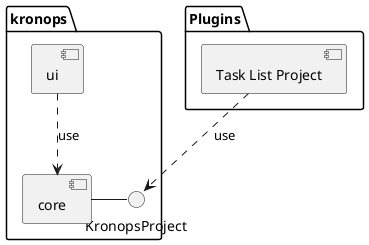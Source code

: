 @startuml



package "kronops" {
    KronopsProject - [core]
    [ui] ..> core : use
}

package "Plugins" {
    [Task List Project] ..> KronopsProject : use
}



@enduml